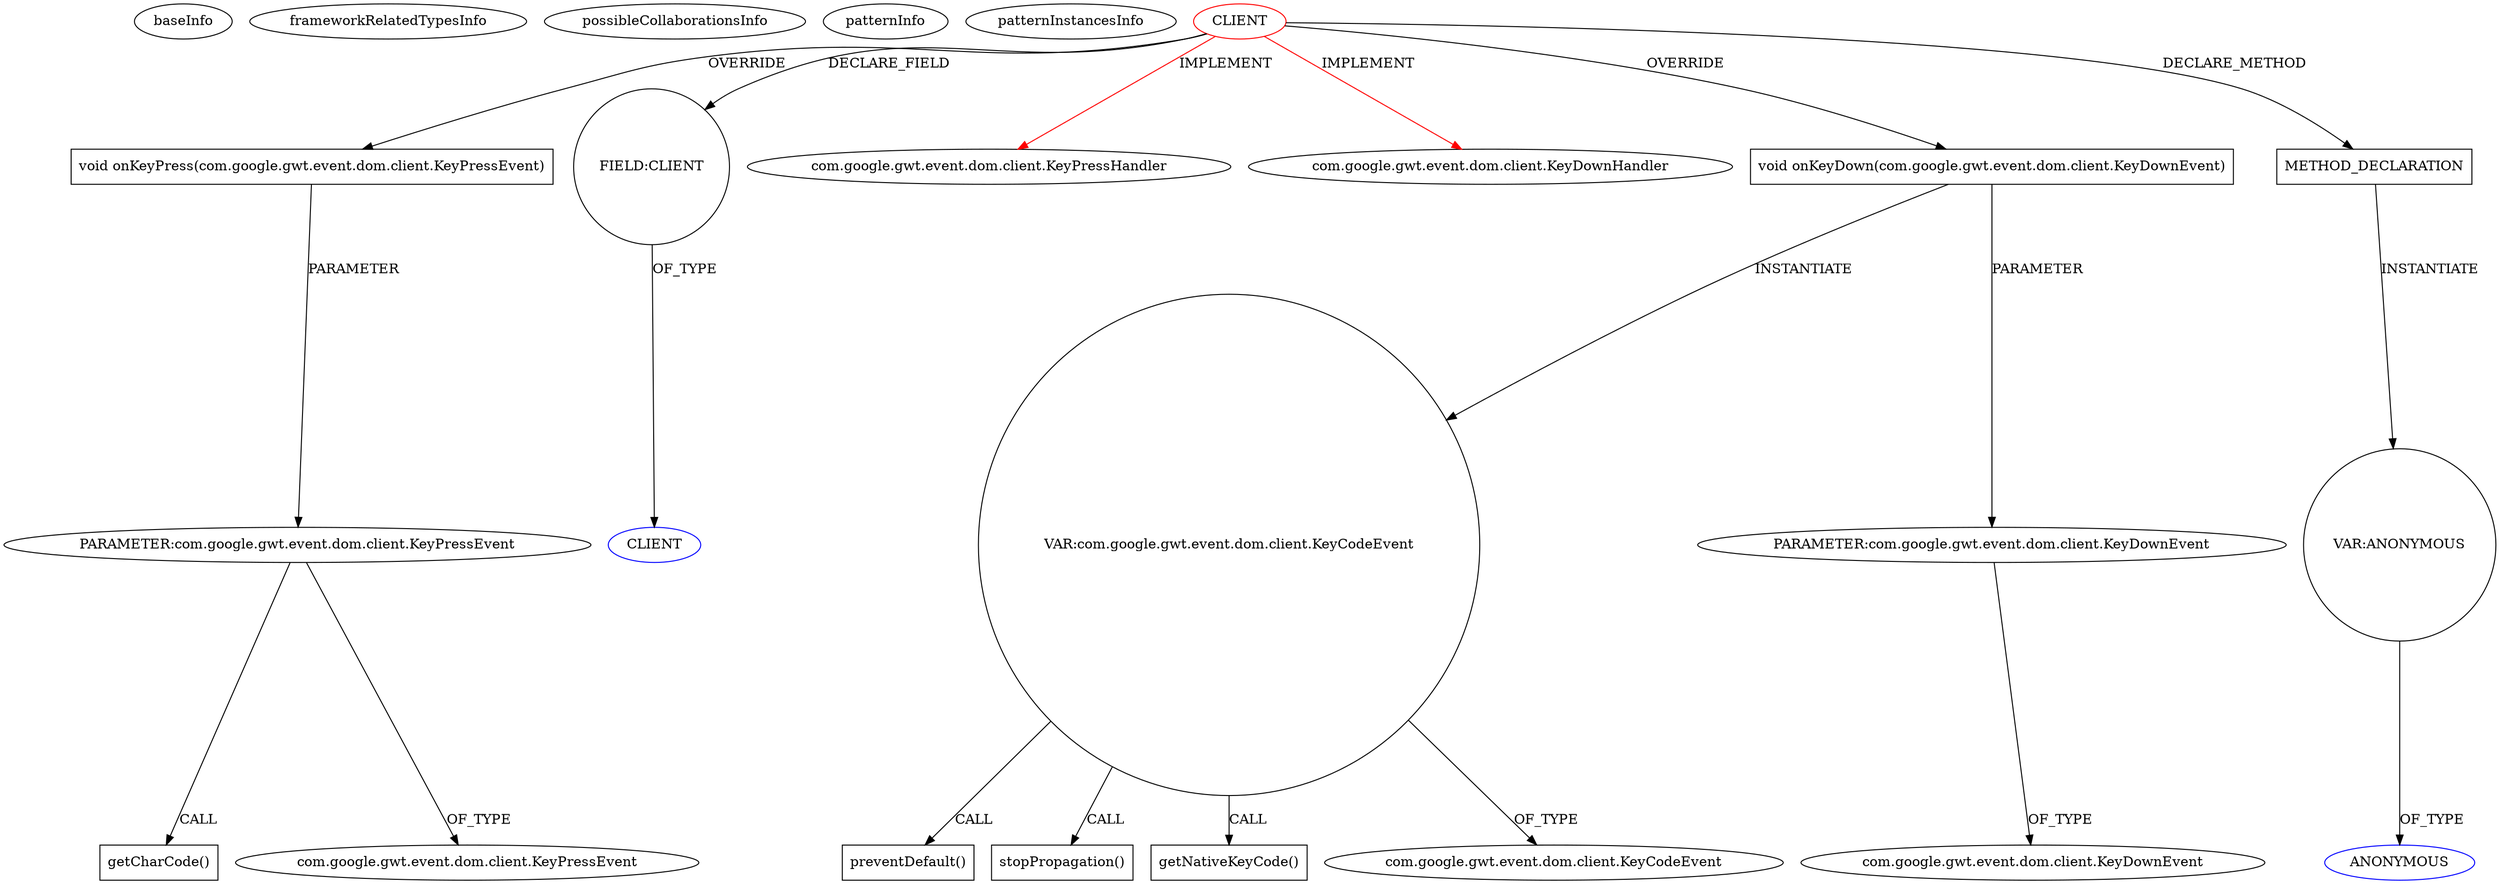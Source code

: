 digraph {
baseInfo[graphId=730,category="pattern",isAnonymous=false,possibleRelation=false]
frameworkRelatedTypesInfo[0="com.google.gwt.event.dom.client.KeyDownHandler",1="com.google.gwt.event.dom.client.KeyPressHandler"]
possibleCollaborationsInfo[]
patternInfo[frequency=2.0,patternRootClient=0]
patternInstancesInfo[0="kaladron-Webhack~/kaladron-Webhack/Webhack-master/src/net/webhack/game/client/WebhackGnomeLike.java~WebhackGnomeLike~3338",1="hmiguellima-ugat~/hmiguellima-ugat/ugat-master/src/org/ucp/gwt/widgets/MVCTable.java~MVCTable~3009"]
43[label="void onKeyPress(com.google.gwt.event.dom.client.KeyPressEvent)",vertexType="OVERRIDING_METHOD_DECLARATION",isFrameworkType=false,shape=box]
0[label="CLIENT",vertexType="ROOT_CLIENT_CLASS_DECLARATION",isFrameworkType=false,color=red]
20[label="FIELD:CLIENT",vertexType="FIELD_DECLARATION",isFrameworkType=false,shape=circle]
3[label="com.google.gwt.event.dom.client.KeyPressHandler",vertexType="FRAMEWORK_INTERFACE_TYPE",isFrameworkType=false]
44[label="PARAMETER:com.google.gwt.event.dom.client.KeyPressEvent",vertexType="PARAMETER_DECLARATION",isFrameworkType=false]
47[label="getCharCode()",vertexType="INSIDE_CALL",isFrameworkType=false,shape=box]
1[label="com.google.gwt.event.dom.client.KeyDownHandler",vertexType="FRAMEWORK_INTERFACE_TYPE",isFrameworkType=false]
21[label="CLIENT",vertexType="REFERENCE_CLIENT_CLASS_DECLARATION",isFrameworkType=false,color=blue]
45[label="com.google.gwt.event.dom.client.KeyPressEvent",vertexType="FRAMEWORK_CLASS_TYPE",isFrameworkType=false]
31[label="void onKeyDown(com.google.gwt.event.dom.client.KeyDownEvent)",vertexType="OVERRIDING_METHOD_DECLARATION",isFrameworkType=false,shape=box]
34[label="VAR:com.google.gwt.event.dom.client.KeyCodeEvent",vertexType="VARIABLE_EXPRESION",isFrameworkType=false,shape=circle]
32[label="PARAMETER:com.google.gwt.event.dom.client.KeyDownEvent",vertexType="PARAMETER_DECLARATION",isFrameworkType=false]
33[label="com.google.gwt.event.dom.client.KeyDownEvent",vertexType="FRAMEWORK_CLASS_TYPE",isFrameworkType=false]
42[label="preventDefault()",vertexType="INSIDE_CALL",isFrameworkType=false,shape=box]
40[label="stopPropagation()",vertexType="INSIDE_CALL",isFrameworkType=false,shape=box]
50[label="METHOD_DECLARATION",vertexType="CLIENT_METHOD_DECLARATION",isFrameworkType=false,shape=box]
85[label="VAR:ANONYMOUS",vertexType="VARIABLE_EXPRESION",isFrameworkType=false,shape=circle]
86[label="ANONYMOUS",vertexType="REFERENCE_ANONYMOUS_DECLARATION",isFrameworkType=false,color=blue]
35[label="getNativeKeyCode()",vertexType="INSIDE_CALL",isFrameworkType=false,shape=box]
36[label="com.google.gwt.event.dom.client.KeyCodeEvent",vertexType="FRAMEWORK_CLASS_TYPE",isFrameworkType=false]
0->31[label="OVERRIDE"]
44->47[label="CALL"]
0->1[label="IMPLEMENT",color=red]
44->45[label="OF_TYPE"]
85->86[label="OF_TYPE"]
0->43[label="OVERRIDE"]
50->85[label="INSTANTIATE"]
43->44[label="PARAMETER"]
31->34[label="INSTANTIATE"]
0->50[label="DECLARE_METHOD"]
34->42[label="CALL"]
0->20[label="DECLARE_FIELD"]
34->40[label="CALL"]
31->32[label="PARAMETER"]
34->36[label="OF_TYPE"]
20->21[label="OF_TYPE"]
34->35[label="CALL"]
0->3[label="IMPLEMENT",color=red]
32->33[label="OF_TYPE"]
}
